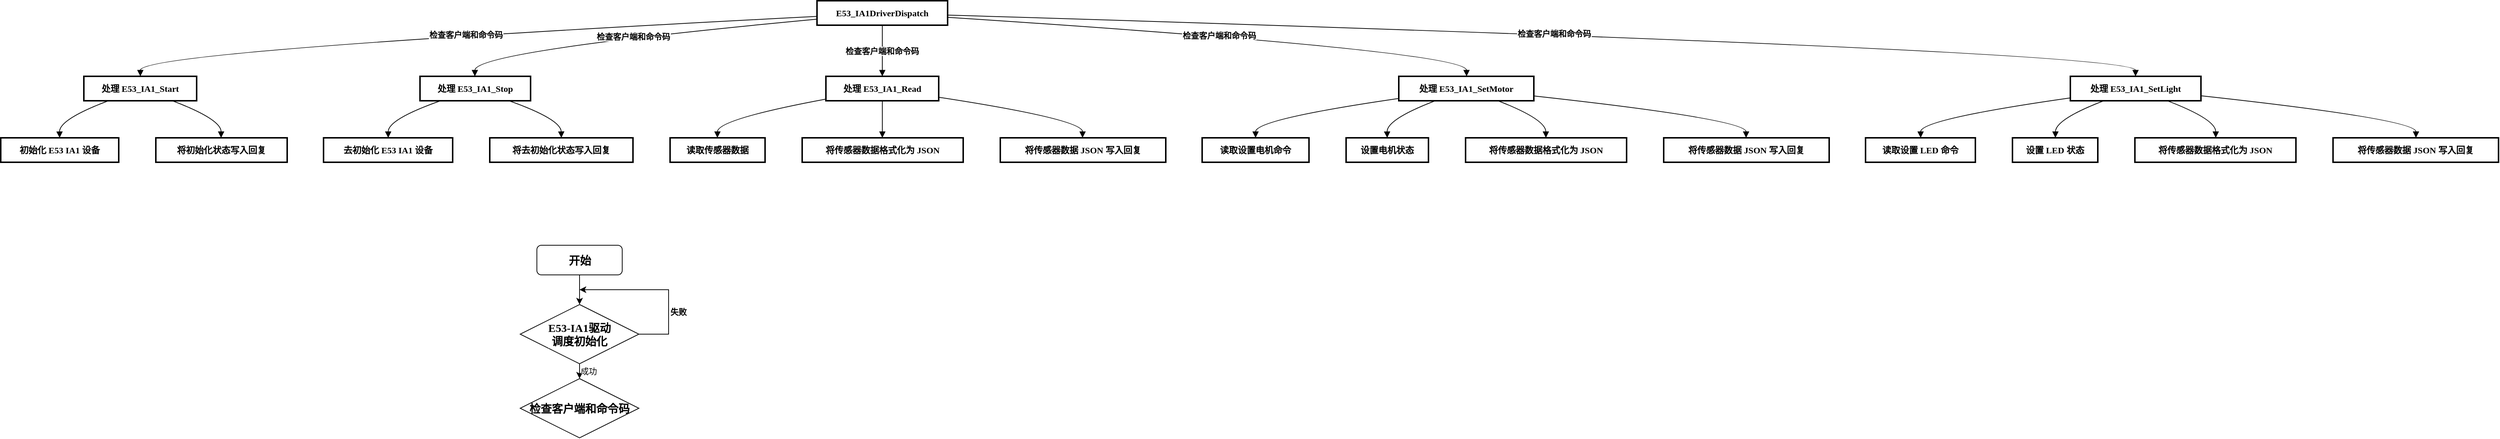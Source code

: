 <mxfile version="24.3.1" type="github">
  <diagram name="第 1 页" id="ofAbf6udsnqB81nKV2mj">
    <mxGraphModel dx="875" dy="442" grid="1" gridSize="10" guides="1" tooltips="1" connect="1" arrows="1" fold="1" page="1" pageScale="1" pageWidth="827" pageHeight="1169" math="0" shadow="0">
      <root>
        <mxCell id="0" />
        <mxCell id="1" parent="0" />
        <mxCell id="_w1h0C5fWpIFUQwM9ZM2-63" value="E53_IA1DriverDispatch" style="whiteSpace=wrap;strokeWidth=2;fontFamily=宋体;fontStyle=1" vertex="1" parent="1">
          <mxGeometry x="1240" y="150" width="176" height="33" as="geometry" />
        </mxCell>
        <mxCell id="_w1h0C5fWpIFUQwM9ZM2-84" value="检查客户端和命令码" style="curved=1;startArrow=none;endArrow=block;exitX=0.001;exitY=0.641;entryX=0.501;entryY=-0.006;rounded=0;fontFamily=宋体;fontStyle=1" edge="1" parent="1" source="_w1h0C5fWpIFUQwM9ZM2-63" target="_w1h0C5fWpIFUQwM9ZM2-64">
          <mxGeometry relative="1" as="geometry">
            <Array as="points">
              <mxPoint x="328" y="218" />
            </Array>
          </mxGeometry>
        </mxCell>
        <mxCell id="_w1h0C5fWpIFUQwM9ZM2-85" value="检查客户端和命令码" style="curved=1;startArrow=none;endArrow=block;exitX=0.001;exitY=0.753;entryX=0.496;entryY=-0.006;rounded=0;fontFamily=宋体;fontStyle=1" edge="1" parent="1" source="_w1h0C5fWpIFUQwM9ZM2-63" target="_w1h0C5fWpIFUQwM9ZM2-65">
          <mxGeometry relative="1" as="geometry">
            <Array as="points">
              <mxPoint x="779" y="218" />
            </Array>
          </mxGeometry>
        </mxCell>
        <mxCell id="_w1h0C5fWpIFUQwM9ZM2-86" value="检查客户端和命令码" style="curved=1;startArrow=none;endArrow=block;exitX=0.5;exitY=1.012;entryX=0.5;entryY=-0.006;rounded=0;fontFamily=宋体;fontStyle=1" edge="1" parent="1" source="_w1h0C5fWpIFUQwM9ZM2-63" target="_w1h0C5fWpIFUQwM9ZM2-66">
          <mxGeometry relative="1" as="geometry">
            <Array as="points" />
          </mxGeometry>
        </mxCell>
        <mxCell id="_w1h0C5fWpIFUQwM9ZM2-87" value="检查客户端和命令码" style="curved=1;startArrow=none;endArrow=block;exitX=0.999;exitY=0.678;entryX=0.502;entryY=-0.006;rounded=0;fontFamily=宋体;fontStyle=1" edge="1" parent="1" source="_w1h0C5fWpIFUQwM9ZM2-63" target="_w1h0C5fWpIFUQwM9ZM2-67">
          <mxGeometry relative="1" as="geometry">
            <Array as="points">
              <mxPoint x="2115" y="218" />
            </Array>
          </mxGeometry>
        </mxCell>
        <mxCell id="_w1h0C5fWpIFUQwM9ZM2-88" value="检查客户端和命令码" style="curved=1;startArrow=none;endArrow=block;exitX=0.999;exitY=0.586;entryX=0.499;entryY=-0.006;rounded=0;fontFamily=宋体;fontStyle=1" edge="1" parent="1" source="_w1h0C5fWpIFUQwM9ZM2-63" target="_w1h0C5fWpIFUQwM9ZM2-68">
          <mxGeometry relative="1" as="geometry">
            <Array as="points">
              <mxPoint x="3017" y="218" />
            </Array>
          </mxGeometry>
        </mxCell>
        <mxCell id="_w1h0C5fWpIFUQwM9ZM2-104" value="" style="group;fontFamily=宋体;fontStyle=1" vertex="1" connectable="0" parent="1">
          <mxGeometry x="2653" y="252" width="853" height="116" as="geometry" />
        </mxCell>
        <mxCell id="_w1h0C5fWpIFUQwM9ZM2-68" value="处理 E53_IA1_SetLight" style="whiteSpace=wrap;strokeWidth=2;fontFamily=宋体;fontStyle=1" vertex="1" parent="_w1h0C5fWpIFUQwM9ZM2-104">
          <mxGeometry x="276" width="176" height="33" as="geometry" />
        </mxCell>
        <mxCell id="_w1h0C5fWpIFUQwM9ZM2-80" value="读取设置 LED 命令" style="whiteSpace=wrap;strokeWidth=2;fontFamily=宋体;fontStyle=1" vertex="1" parent="_w1h0C5fWpIFUQwM9ZM2-104">
          <mxGeometry y="83" width="148" height="33" as="geometry" />
        </mxCell>
        <mxCell id="_w1h0C5fWpIFUQwM9ZM2-81" value="设置 LED 状态" style="whiteSpace=wrap;strokeWidth=2;fontFamily=宋体;fontStyle=1" vertex="1" parent="_w1h0C5fWpIFUQwM9ZM2-104">
          <mxGeometry x="198" y="83" width="115" height="33" as="geometry" />
        </mxCell>
        <mxCell id="_w1h0C5fWpIFUQwM9ZM2-82" value="将传感器数据格式化为 JSON" style="whiteSpace=wrap;strokeWidth=2;fontFamily=宋体;fontStyle=1" vertex="1" parent="_w1h0C5fWpIFUQwM9ZM2-104">
          <mxGeometry x="363" y="83" width="217" height="33" as="geometry" />
        </mxCell>
        <mxCell id="_w1h0C5fWpIFUQwM9ZM2-83" value="将传感器数据 JSON 写入回复" style="whiteSpace=wrap;strokeWidth=2;fontFamily=宋体;fontStyle=1" vertex="1" parent="_w1h0C5fWpIFUQwM9ZM2-104">
          <mxGeometry x="630" y="83" width="223" height="33" as="geometry" />
        </mxCell>
        <mxCell id="_w1h0C5fWpIFUQwM9ZM2-100" value="" style="curved=1;startArrow=none;endArrow=block;exitX=0.0;exitY=0.883;entryX=0.502;entryY=0.006;rounded=0;fontFamily=宋体;fontStyle=1" edge="1" parent="_w1h0C5fWpIFUQwM9ZM2-104" source="_w1h0C5fWpIFUQwM9ZM2-68" target="_w1h0C5fWpIFUQwM9ZM2-80">
          <mxGeometry relative="1" as="geometry">
            <Array as="points">
              <mxPoint x="74" y="58" />
            </Array>
          </mxGeometry>
        </mxCell>
        <mxCell id="_w1h0C5fWpIFUQwM9ZM2-101" value="" style="curved=1;startArrow=none;endArrow=block;exitX=0.253;exitY=1.006;entryX=0.503;entryY=0.006;rounded=0;fontFamily=宋体;fontStyle=1" edge="1" parent="_w1h0C5fWpIFUQwM9ZM2-104" source="_w1h0C5fWpIFUQwM9ZM2-68" target="_w1h0C5fWpIFUQwM9ZM2-81">
          <mxGeometry relative="1" as="geometry">
            <Array as="points">
              <mxPoint x="256" y="58" />
            </Array>
          </mxGeometry>
        </mxCell>
        <mxCell id="_w1h0C5fWpIFUQwM9ZM2-102" value="" style="curved=1;startArrow=none;endArrow=block;exitX=0.745;exitY=1.006;entryX=0.502;entryY=0.006;rounded=0;fontFamily=宋体;fontStyle=1" edge="1" parent="_w1h0C5fWpIFUQwM9ZM2-104" source="_w1h0C5fWpIFUQwM9ZM2-68" target="_w1h0C5fWpIFUQwM9ZM2-82">
          <mxGeometry relative="1" as="geometry">
            <Array as="points">
              <mxPoint x="472" y="58" />
            </Array>
          </mxGeometry>
        </mxCell>
        <mxCell id="_w1h0C5fWpIFUQwM9ZM2-103" value="" style="curved=1;startArrow=none;endArrow=block;exitX=0.998;exitY=0.794;entryX=0.501;entryY=0.006;rounded=0;fontFamily=宋体;fontStyle=1" edge="1" parent="_w1h0C5fWpIFUQwM9ZM2-104" source="_w1h0C5fWpIFUQwM9ZM2-68" target="_w1h0C5fWpIFUQwM9ZM2-83">
          <mxGeometry relative="1" as="geometry">
            <Array as="points">
              <mxPoint x="742" y="58" />
            </Array>
          </mxGeometry>
        </mxCell>
        <mxCell id="_w1h0C5fWpIFUQwM9ZM2-106" value="" style="group;fontFamily=宋体;fontStyle=1" vertex="1" connectable="0" parent="1">
          <mxGeometry x="1759" y="252" width="845" height="116" as="geometry" />
        </mxCell>
        <mxCell id="_w1h0C5fWpIFUQwM9ZM2-67" value="处理 E53_IA1_SetMotor" style="whiteSpace=wrap;strokeWidth=2;fontFamily=宋体;fontStyle=1" vertex="1" parent="_w1h0C5fWpIFUQwM9ZM2-106">
          <mxGeometry x="265" width="182" height="33" as="geometry" />
        </mxCell>
        <mxCell id="_w1h0C5fWpIFUQwM9ZM2-76" value="读取设置电机命令" style="whiteSpace=wrap;strokeWidth=2;fontFamily=宋体;fontStyle=1" vertex="1" parent="_w1h0C5fWpIFUQwM9ZM2-106">
          <mxGeometry y="83" width="144" height="33" as="geometry" />
        </mxCell>
        <mxCell id="_w1h0C5fWpIFUQwM9ZM2-77" value="设置电机状态" style="whiteSpace=wrap;strokeWidth=2;fontFamily=宋体;fontStyle=1" vertex="1" parent="_w1h0C5fWpIFUQwM9ZM2-106">
          <mxGeometry x="194" y="83" width="111" height="33" as="geometry" />
        </mxCell>
        <mxCell id="_w1h0C5fWpIFUQwM9ZM2-78" value="将传感器数据格式化为 JSON" style="whiteSpace=wrap;strokeWidth=2;fontFamily=宋体;fontStyle=1" vertex="1" parent="_w1h0C5fWpIFUQwM9ZM2-106">
          <mxGeometry x="355" y="83" width="217" height="33" as="geometry" />
        </mxCell>
        <mxCell id="_w1h0C5fWpIFUQwM9ZM2-79" value="将传感器数据 JSON 写入回复" style="whiteSpace=wrap;strokeWidth=2;fontFamily=宋体;fontStyle=1" vertex="1" parent="_w1h0C5fWpIFUQwM9ZM2-106">
          <mxGeometry x="622" y="83" width="223" height="33" as="geometry" />
        </mxCell>
        <mxCell id="_w1h0C5fWpIFUQwM9ZM2-96" value="" style="curved=1;startArrow=none;endArrow=block;exitX=0.002;exitY=0.904;entryX=0.5;entryY=0.006;rounded=0;fontFamily=宋体;fontStyle=1" edge="1" parent="_w1h0C5fWpIFUQwM9ZM2-106" source="_w1h0C5fWpIFUQwM9ZM2-67" target="_w1h0C5fWpIFUQwM9ZM2-76">
          <mxGeometry relative="1" as="geometry">
            <Array as="points">
              <mxPoint x="72" y="58" />
            </Array>
          </mxGeometry>
        </mxCell>
        <mxCell id="_w1h0C5fWpIFUQwM9ZM2-97" value="" style="curved=1;startArrow=none;endArrow=block;exitX=0.267;exitY=1.006;entryX=0.499;entryY=0.006;rounded=0;fontFamily=宋体;fontStyle=1" edge="1" parent="_w1h0C5fWpIFUQwM9ZM2-106" source="_w1h0C5fWpIFUQwM9ZM2-67" target="_w1h0C5fWpIFUQwM9ZM2-77">
          <mxGeometry relative="1" as="geometry">
            <Array as="points">
              <mxPoint x="249" y="58" />
            </Array>
          </mxGeometry>
        </mxCell>
        <mxCell id="_w1h0C5fWpIFUQwM9ZM2-98" value="" style="curved=1;startArrow=none;endArrow=block;exitX=0.737;exitY=1.006;entryX=0.499;entryY=0.006;rounded=0;fontFamily=宋体;fontStyle=1" edge="1" parent="_w1h0C5fWpIFUQwM9ZM2-106" source="_w1h0C5fWpIFUQwM9ZM2-67" target="_w1h0C5fWpIFUQwM9ZM2-78">
          <mxGeometry relative="1" as="geometry">
            <Array as="points">
              <mxPoint x="463" y="58" />
            </Array>
          </mxGeometry>
        </mxCell>
        <mxCell id="_w1h0C5fWpIFUQwM9ZM2-99" value="" style="curved=1;startArrow=none;endArrow=block;exitX=1.002;exitY=0.805;entryX=0.498;entryY=0.006;rounded=0;fontFamily=宋体;fontStyle=1" edge="1" parent="_w1h0C5fWpIFUQwM9ZM2-106" source="_w1h0C5fWpIFUQwM9ZM2-67" target="_w1h0C5fWpIFUQwM9ZM2-79">
          <mxGeometry relative="1" as="geometry">
            <Array as="points">
              <mxPoint x="733" y="58" />
            </Array>
          </mxGeometry>
        </mxCell>
        <mxCell id="_w1h0C5fWpIFUQwM9ZM2-107" value="" style="group;fontFamily=宋体;fontStyle=1" vertex="1" connectable="0" parent="1">
          <mxGeometry x="1042" y="252" width="668" height="116" as="geometry" />
        </mxCell>
        <mxCell id="_w1h0C5fWpIFUQwM9ZM2-66" value="处理 E53_IA1_Read" style="whiteSpace=wrap;strokeWidth=2;fontFamily=宋体;fontStyle=1" vertex="1" parent="_w1h0C5fWpIFUQwM9ZM2-107">
          <mxGeometry x="210" width="152" height="33" as="geometry" />
        </mxCell>
        <mxCell id="_w1h0C5fWpIFUQwM9ZM2-73" value="读取传感器数据" style="whiteSpace=wrap;strokeWidth=2;fontFamily=宋体;fontStyle=1" vertex="1" parent="_w1h0C5fWpIFUQwM9ZM2-107">
          <mxGeometry y="83" width="128" height="33" as="geometry" />
        </mxCell>
        <mxCell id="_w1h0C5fWpIFUQwM9ZM2-74" value="将传感器数据格式化为 JSON" style="whiteSpace=wrap;strokeWidth=2;fontFamily=宋体;fontStyle=1" vertex="1" parent="_w1h0C5fWpIFUQwM9ZM2-107">
          <mxGeometry x="178" y="83" width="217" height="33" as="geometry" />
        </mxCell>
        <mxCell id="_w1h0C5fWpIFUQwM9ZM2-75" value="将传感器数据 JSON 写入回复" style="whiteSpace=wrap;strokeWidth=2;fontFamily=宋体;fontStyle=1" vertex="1" parent="_w1h0C5fWpIFUQwM9ZM2-107">
          <mxGeometry x="445" y="83" width="223" height="33" as="geometry" />
        </mxCell>
        <mxCell id="_w1h0C5fWpIFUQwM9ZM2-93" value="" style="curved=1;startArrow=none;endArrow=block;exitX=0.001;exitY=0.931;entryX=0.498;entryY=0.006;rounded=0;fontFamily=宋体;fontStyle=1" edge="1" parent="_w1h0C5fWpIFUQwM9ZM2-107" source="_w1h0C5fWpIFUQwM9ZM2-66" target="_w1h0C5fWpIFUQwM9ZM2-73">
          <mxGeometry relative="1" as="geometry">
            <Array as="points">
              <mxPoint x="64" y="58" />
            </Array>
          </mxGeometry>
        </mxCell>
        <mxCell id="_w1h0C5fWpIFUQwM9ZM2-94" value="" style="curved=1;startArrow=none;endArrow=block;exitX=0.5;exitY=1.006;entryX=0.498;entryY=0.006;rounded=0;fontFamily=宋体;fontStyle=1" edge="1" parent="_w1h0C5fWpIFUQwM9ZM2-107" source="_w1h0C5fWpIFUQwM9ZM2-66" target="_w1h0C5fWpIFUQwM9ZM2-74">
          <mxGeometry relative="1" as="geometry">
            <Array as="points" />
          </mxGeometry>
        </mxCell>
        <mxCell id="_w1h0C5fWpIFUQwM9ZM2-95" value="" style="curved=1;startArrow=none;endArrow=block;exitX=1.0;exitY=0.855;entryX=0.497;entryY=0.006;rounded=0;fontFamily=宋体;fontStyle=1" edge="1" parent="_w1h0C5fWpIFUQwM9ZM2-107" source="_w1h0C5fWpIFUQwM9ZM2-66" target="_w1h0C5fWpIFUQwM9ZM2-75">
          <mxGeometry relative="1" as="geometry">
            <Array as="points">
              <mxPoint x="556" y="58" />
            </Array>
          </mxGeometry>
        </mxCell>
        <mxCell id="_w1h0C5fWpIFUQwM9ZM2-108" value="" style="group;fontFamily=宋体;fontStyle=1" vertex="1" connectable="0" parent="1">
          <mxGeometry x="575" y="252" width="417" height="116" as="geometry" />
        </mxCell>
        <mxCell id="_w1h0C5fWpIFUQwM9ZM2-65" value="处理 E53_IA1_Stop" style="whiteSpace=wrap;strokeWidth=2;fontFamily=宋体;fontStyle=1" vertex="1" parent="_w1h0C5fWpIFUQwM9ZM2-108">
          <mxGeometry x="130" width="149" height="33" as="geometry" />
        </mxCell>
        <mxCell id="_w1h0C5fWpIFUQwM9ZM2-71" value="去初始化 E53 IA1 设备" style="whiteSpace=wrap;strokeWidth=2;fontFamily=宋体;fontStyle=1" vertex="1" parent="_w1h0C5fWpIFUQwM9ZM2-108">
          <mxGeometry y="83" width="174" height="33" as="geometry" />
        </mxCell>
        <mxCell id="_w1h0C5fWpIFUQwM9ZM2-72" value="将去初始化状态写入回复" style="whiteSpace=wrap;strokeWidth=2;fontFamily=宋体;fontStyle=1" vertex="1" parent="_w1h0C5fWpIFUQwM9ZM2-108">
          <mxGeometry x="224" y="83" width="193" height="33" as="geometry" />
        </mxCell>
        <mxCell id="_w1h0C5fWpIFUQwM9ZM2-91" value="" style="curved=1;startArrow=none;endArrow=block;exitX=0.182;exitY=1.006;entryX=0.501;entryY=0.006;rounded=0;fontFamily=宋体;fontStyle=1" edge="1" parent="_w1h0C5fWpIFUQwM9ZM2-108" source="_w1h0C5fWpIFUQwM9ZM2-65" target="_w1h0C5fWpIFUQwM9ZM2-71">
          <mxGeometry relative="1" as="geometry">
            <Array as="points">
              <mxPoint x="87" y="58" />
            </Array>
          </mxGeometry>
        </mxCell>
        <mxCell id="_w1h0C5fWpIFUQwM9ZM2-92" value="" style="curved=1;startArrow=none;endArrow=block;exitX=0.809;exitY=1.006;entryX=0.5;entryY=0.006;rounded=0;fontFamily=宋体;fontStyle=1" edge="1" parent="_w1h0C5fWpIFUQwM9ZM2-108" source="_w1h0C5fWpIFUQwM9ZM2-65" target="_w1h0C5fWpIFUQwM9ZM2-72">
          <mxGeometry relative="1" as="geometry">
            <Array as="points">
              <mxPoint x="320" y="58" />
            </Array>
          </mxGeometry>
        </mxCell>
        <mxCell id="_w1h0C5fWpIFUQwM9ZM2-109" value="" style="group;fontFamily=宋体;fontStyle=1" vertex="1" connectable="0" parent="1">
          <mxGeometry x="140" y="252" width="386" height="116" as="geometry" />
        </mxCell>
        <mxCell id="_w1h0C5fWpIFUQwM9ZM2-64" value="处理 E53_IA1_Start" style="whiteSpace=wrap;strokeWidth=2;fontFamily=宋体;fontStyle=1" vertex="1" parent="_w1h0C5fWpIFUQwM9ZM2-109">
          <mxGeometry x="112" width="152" height="33" as="geometry" />
        </mxCell>
        <mxCell id="_w1h0C5fWpIFUQwM9ZM2-69" value="初始化 E53 IA1 设备" style="whiteSpace=wrap;strokeWidth=2;fontFamily=宋体;fontStyle=1" vertex="1" parent="_w1h0C5fWpIFUQwM9ZM2-109">
          <mxGeometry y="83" width="159" height="33" as="geometry" />
        </mxCell>
        <mxCell id="_w1h0C5fWpIFUQwM9ZM2-70" value="将初始化状态写入回复" style="whiteSpace=wrap;strokeWidth=2;fontFamily=宋体;fontStyle=1" vertex="1" parent="_w1h0C5fWpIFUQwM9ZM2-109">
          <mxGeometry x="209" y="83" width="177" height="33" as="geometry" />
        </mxCell>
        <mxCell id="_w1h0C5fWpIFUQwM9ZM2-89" value="" style="curved=1;startArrow=none;endArrow=block;exitX=0.214;exitY=1.006;entryX=0.499;entryY=0.006;rounded=0;fontFamily=宋体;fontStyle=1" edge="1" parent="_w1h0C5fWpIFUQwM9ZM2-109" source="_w1h0C5fWpIFUQwM9ZM2-64" target="_w1h0C5fWpIFUQwM9ZM2-69">
          <mxGeometry relative="1" as="geometry">
            <Array as="points">
              <mxPoint x="79" y="58" />
            </Array>
          </mxGeometry>
        </mxCell>
        <mxCell id="_w1h0C5fWpIFUQwM9ZM2-90" value="" style="curved=1;startArrow=none;endArrow=block;exitX=0.788;exitY=1.006;entryX=0.497;entryY=0.006;rounded=0;fontFamily=宋体;fontStyle=1" edge="1" parent="_w1h0C5fWpIFUQwM9ZM2-109" source="_w1h0C5fWpIFUQwM9ZM2-64" target="_w1h0C5fWpIFUQwM9ZM2-70">
          <mxGeometry relative="1" as="geometry">
            <Array as="points">
              <mxPoint x="297" y="58" />
            </Array>
          </mxGeometry>
        </mxCell>
        <mxCell id="_w1h0C5fWpIFUQwM9ZM2-115" style="edgeStyle=orthogonalEdgeStyle;rounded=0;orthogonalLoop=1;jettySize=auto;html=1;exitX=1;exitY=0.5;exitDx=0;exitDy=0;fontFamily=宋体;fontStyle=1" edge="1" parent="1" source="_w1h0C5fWpIFUQwM9ZM2-112">
          <mxGeometry relative="1" as="geometry">
            <mxPoint x="920.0" y="540.0" as="targetPoint" />
            <Array as="points">
              <mxPoint x="1040" y="600" />
              <mxPoint x="1040" y="540" />
            </Array>
          </mxGeometry>
        </mxCell>
        <mxCell id="_w1h0C5fWpIFUQwM9ZM2-116" value="失败" style="edgeLabel;html=1;align=center;verticalAlign=middle;resizable=0;points=[];fontFamily=宋体;fontStyle=1" vertex="1" connectable="0" parent="_w1h0C5fWpIFUQwM9ZM2-115">
          <mxGeometry x="-0.361" y="-3" relative="1" as="geometry">
            <mxPoint x="10" as="offset" />
          </mxGeometry>
        </mxCell>
        <mxCell id="_w1h0C5fWpIFUQwM9ZM2-121" style="edgeStyle=orthogonalEdgeStyle;rounded=0;orthogonalLoop=1;jettySize=auto;html=1;exitX=0.5;exitY=1;exitDx=0;exitDy=0;entryX=0.5;entryY=0;entryDx=0;entryDy=0;" edge="1" parent="1" source="_w1h0C5fWpIFUQwM9ZM2-112" target="_w1h0C5fWpIFUQwM9ZM2-120">
          <mxGeometry relative="1" as="geometry" />
        </mxCell>
        <mxCell id="_w1h0C5fWpIFUQwM9ZM2-122" value="成功" style="edgeLabel;html=1;align=center;verticalAlign=middle;resizable=0;points=[];" vertex="1" connectable="0" parent="_w1h0C5fWpIFUQwM9ZM2-121">
          <mxGeometry x="-0.307" y="2" relative="1" as="geometry">
            <mxPoint x="10" y="3" as="offset" />
          </mxGeometry>
        </mxCell>
        <mxCell id="_w1h0C5fWpIFUQwM9ZM2-112" value="&lt;font style=&quot;font-size: 15px;&quot;&gt;E53-IA1&lt;span style=&quot;&quot;&gt;驱动&lt;/span&gt;&lt;/font&gt;&lt;div style=&quot;font-size: 15px;&quot;&gt;&lt;font style=&quot;font-size: 15px;&quot;&gt;&lt;span style=&quot;&quot;&gt;调度&lt;/span&gt;&lt;span style=&quot;&quot;&gt;初始化&lt;/span&gt;&lt;/font&gt;&lt;/div&gt;" style="rhombus;whiteSpace=wrap;html=1;labelBackgroundColor=default;fillColor=none;fontFamily=宋体;fontStyle=1" vertex="1" parent="1">
          <mxGeometry x="840" y="560" width="160" height="80" as="geometry" />
        </mxCell>
        <mxCell id="_w1h0C5fWpIFUQwM9ZM2-114" style="edgeStyle=orthogonalEdgeStyle;rounded=0;orthogonalLoop=1;jettySize=auto;html=1;exitX=0.5;exitY=1;exitDx=0;exitDy=0;entryX=0.5;entryY=0;entryDx=0;entryDy=0;fontFamily=宋体;fontStyle=1" edge="1" parent="1" source="_w1h0C5fWpIFUQwM9ZM2-113" target="_w1h0C5fWpIFUQwM9ZM2-112">
          <mxGeometry relative="1" as="geometry" />
        </mxCell>
        <mxCell id="_w1h0C5fWpIFUQwM9ZM2-113" value="开始" style="rounded=1;whiteSpace=wrap;html=1;fontSize=15;labelBackgroundColor=none;fillColor=none;fontFamily=宋体;fontStyle=1" vertex="1" parent="1">
          <mxGeometry x="862.5" y="480" width="115" height="40" as="geometry" />
        </mxCell>
        <mxCell id="_w1h0C5fWpIFUQwM9ZM2-120" value="&lt;span style=&quot;font-family: 宋体; font-size: 15px; font-weight: 700;&quot;&gt;检查客户端和命令码&lt;/span&gt;" style="rhombus;whiteSpace=wrap;html=1;fillColor=none;" vertex="1" parent="1">
          <mxGeometry x="840" y="660" width="160" height="80" as="geometry" />
        </mxCell>
      </root>
    </mxGraphModel>
  </diagram>
</mxfile>
